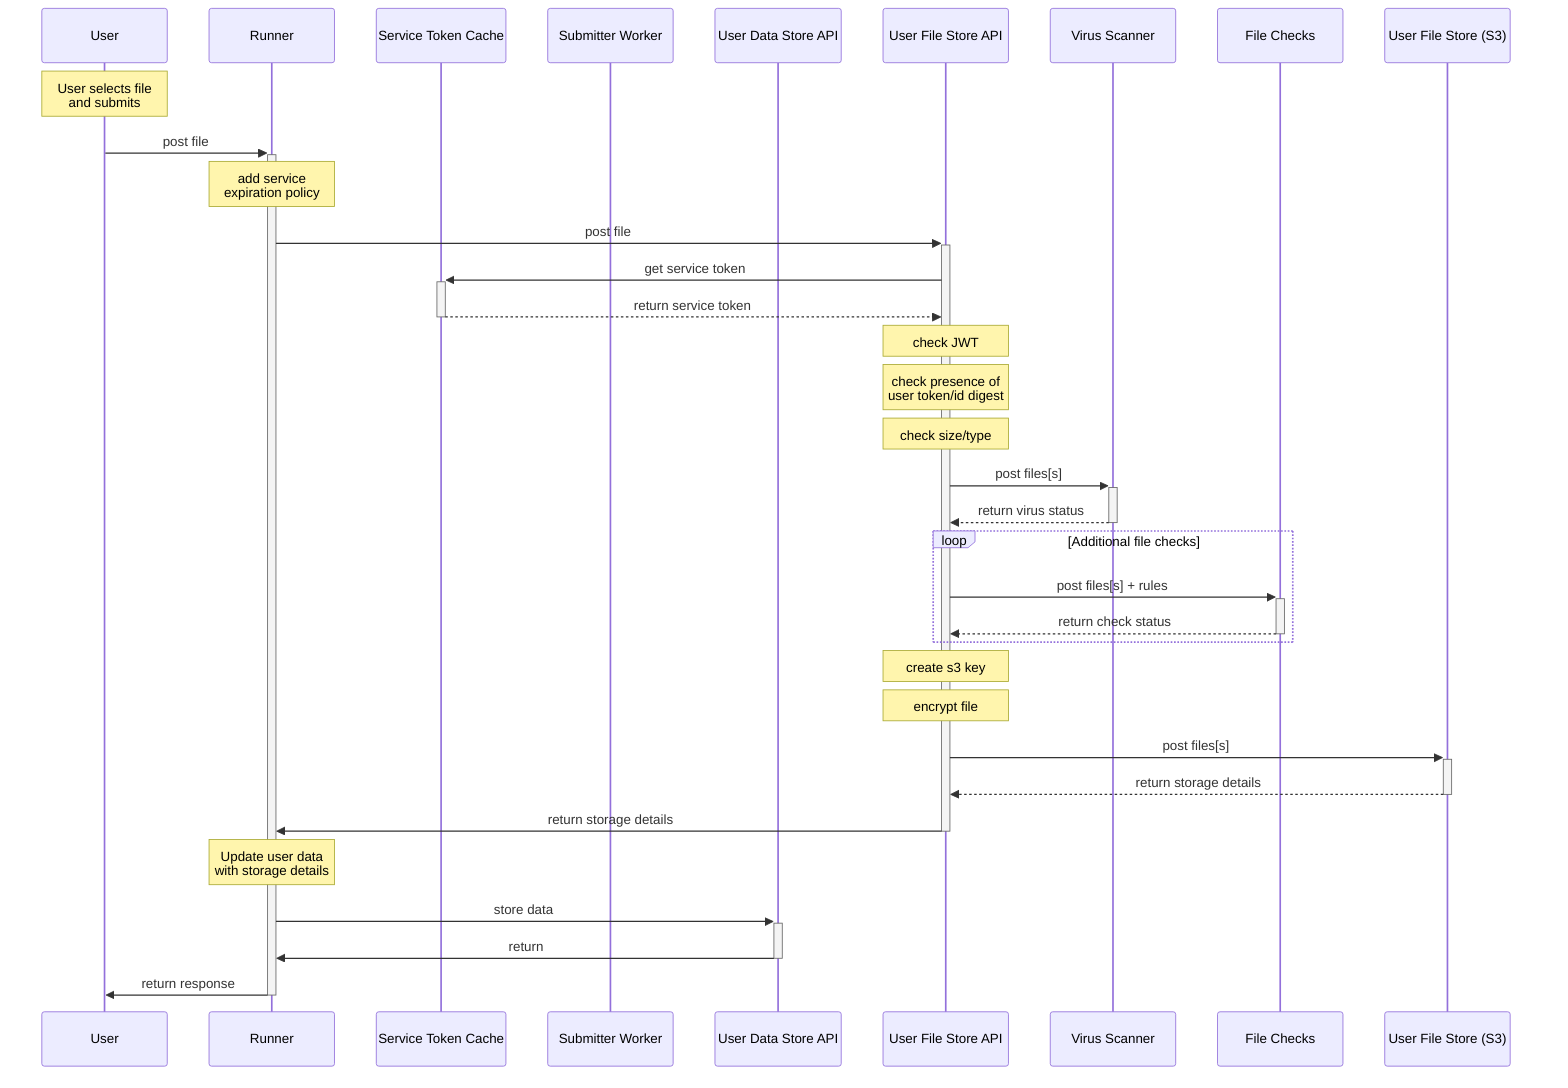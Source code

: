 sequenceDiagram
%% width:1200
%% height:2400

participant U as User
participant R as Runner
participant STC as Service Token Cache
participant SW as Submitter Worker
participant DS as User Data Store API
participant FS as User File Store API
participant VS as Virus Scanner
participant FC as File Checks
participant S3 as User File Store (S3)

Note over U:User selects file <br>and submits

U->>+R: post file

Note over R: add service <br>expiration policy

R->>+FS: post file

FS->>+STC: get service token
STC-->>-FS: return service token

Note over FS: check JWT
Note over FS: check presence of <br>user token/id digest
Note over FS: check size/type

FS->>+VS: post files[s]
VS-->>-FS: return virus status

loop Additional file checks

  FS->>+FC:post files[s] + rules
  FC-->>-FS:return check status

end

Note over FS:create s3 key
Note over FS: encrypt file

FS->>+S3:post files[s]
S3-->>-FS:return storage details

FS->>-R:return storage details

Note over R: Update user data <br>with storage details

R->>+DS:store data
DS->>-R:return

R->>-U:return response
